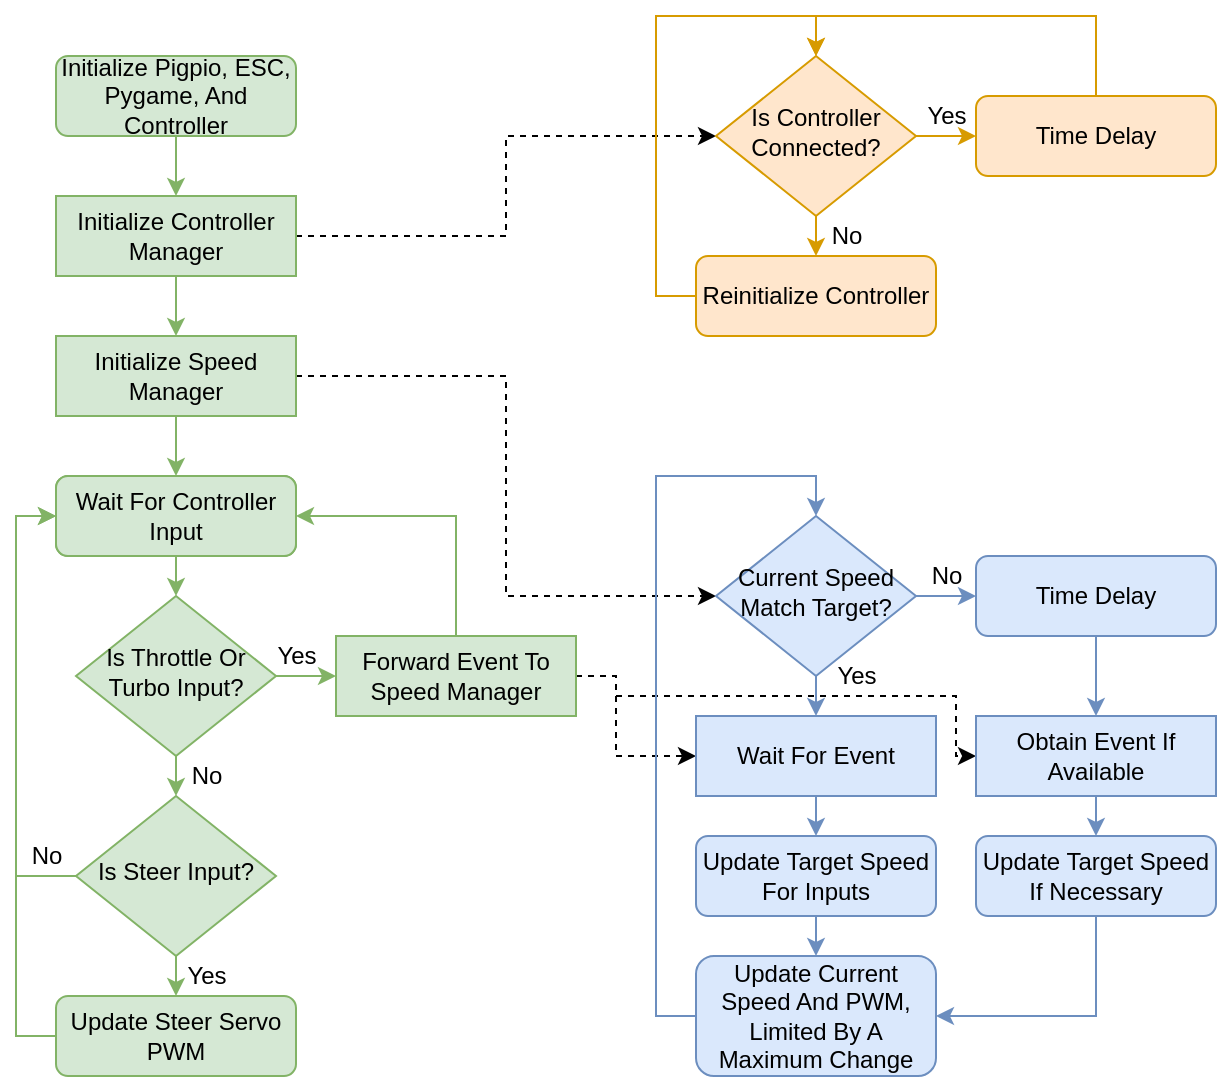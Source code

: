 <mxfile version="14.4.9" type="device"><diagram id="C5RBs43oDa-KdzZeNtuy" name="Page-1"><mxGraphModel dx="1420" dy="814" grid="1" gridSize="10" guides="1" tooltips="1" connect="1" arrows="1" fold="1" page="1" pageScale="1" pageWidth="827" pageHeight="1169" math="0" shadow="0"><root><mxCell id="WIyWlLk6GJQsqaUBKTNV-0"/><mxCell id="WIyWlLk6GJQsqaUBKTNV-1" parent="WIyWlLk6GJQsqaUBKTNV-0"/><mxCell id="X65-qd0hbub4bZ6yaqHX-1" style="edgeStyle=orthogonalEdgeStyle;rounded=0;orthogonalLoop=1;jettySize=auto;html=1;exitX=0.5;exitY=1;exitDx=0;exitDy=0;entryX=0.5;entryY=0;entryDx=0;entryDy=0;fillColor=#d5e8d4;strokeColor=#82b366;" edge="1" parent="WIyWlLk6GJQsqaUBKTNV-1" source="WIyWlLk6GJQsqaUBKTNV-3" target="X65-qd0hbub4bZ6yaqHX-0"><mxGeometry relative="1" as="geometry"/></mxCell><mxCell id="WIyWlLk6GJQsqaUBKTNV-3" value="Initialize Pigpio, ESC, Pygame, And Controller" style="rounded=1;whiteSpace=wrap;html=1;fontSize=12;glass=0;strokeWidth=1;shadow=0;fillColor=#d5e8d4;strokeColor=#82b366;" parent="WIyWlLk6GJQsqaUBKTNV-1" vertex="1"><mxGeometry x="110" y="75" width="120" height="40" as="geometry"/></mxCell><mxCell id="X65-qd0hbub4bZ6yaqHX-8" style="edgeStyle=orthogonalEdgeStyle;rounded=0;orthogonalLoop=1;jettySize=auto;html=1;exitX=0.5;exitY=1;exitDx=0;exitDy=0;entryX=0.5;entryY=0;entryDx=0;entryDy=0;fillColor=#d5e8d4;strokeColor=#82b366;" edge="1" parent="WIyWlLk6GJQsqaUBKTNV-1" source="WIyWlLk6GJQsqaUBKTNV-6" target="WIyWlLk6GJQsqaUBKTNV-10"><mxGeometry relative="1" as="geometry"/></mxCell><mxCell id="X65-qd0hbub4bZ6yaqHX-19" style="edgeStyle=orthogonalEdgeStyle;rounded=0;orthogonalLoop=1;jettySize=auto;html=1;exitX=1;exitY=0.5;exitDx=0;exitDy=0;entryX=0;entryY=0.5;entryDx=0;entryDy=0;fillColor=#d5e8d4;strokeColor=#82b366;" edge="1" parent="WIyWlLk6GJQsqaUBKTNV-1" source="WIyWlLk6GJQsqaUBKTNV-6" target="X65-qd0hbub4bZ6yaqHX-18"><mxGeometry relative="1" as="geometry"/></mxCell><mxCell id="WIyWlLk6GJQsqaUBKTNV-6" value="Is Throttle Or Turbo Input?" style="rhombus;whiteSpace=wrap;html=1;shadow=0;fontFamily=Helvetica;fontSize=12;align=center;strokeWidth=1;spacing=6;spacingTop=-4;fillColor=#d5e8d4;strokeColor=#82b366;" parent="WIyWlLk6GJQsqaUBKTNV-1" vertex="1"><mxGeometry x="120" y="345" width="100" height="80" as="geometry"/></mxCell><mxCell id="X65-qd0hbub4bZ6yaqHX-10" style="edgeStyle=orthogonalEdgeStyle;rounded=0;orthogonalLoop=1;jettySize=auto;html=1;exitX=0;exitY=0.5;exitDx=0;exitDy=0;entryX=0;entryY=0.5;entryDx=0;entryDy=0;fillColor=#d5e8d4;strokeColor=#82b366;" edge="1" parent="WIyWlLk6GJQsqaUBKTNV-1" source="WIyWlLk6GJQsqaUBKTNV-10" target="WIyWlLk6GJQsqaUBKTNV-11"><mxGeometry relative="1" as="geometry"/></mxCell><mxCell id="X65-qd0hbub4bZ6yaqHX-14" style="edgeStyle=orthogonalEdgeStyle;rounded=0;orthogonalLoop=1;jettySize=auto;html=1;exitX=0.5;exitY=1;exitDx=0;exitDy=0;entryX=0.5;entryY=0;entryDx=0;entryDy=0;fillColor=#d5e8d4;strokeColor=#82b366;" edge="1" parent="WIyWlLk6GJQsqaUBKTNV-1" source="WIyWlLk6GJQsqaUBKTNV-10" target="X65-qd0hbub4bZ6yaqHX-13"><mxGeometry relative="1" as="geometry"/></mxCell><mxCell id="WIyWlLk6GJQsqaUBKTNV-10" value="Is Steer Input?" style="rhombus;whiteSpace=wrap;html=1;shadow=0;fontFamily=Helvetica;fontSize=12;align=center;strokeWidth=1;spacing=6;spacingTop=-4;fillColor=#d5e8d4;strokeColor=#82b366;" parent="WIyWlLk6GJQsqaUBKTNV-1" vertex="1"><mxGeometry x="120" y="445" width="100" height="80" as="geometry"/></mxCell><mxCell id="X65-qd0hbub4bZ6yaqHX-7" style="edgeStyle=orthogonalEdgeStyle;rounded=0;orthogonalLoop=1;jettySize=auto;html=1;exitX=0.5;exitY=1;exitDx=0;exitDy=0;entryX=0.5;entryY=0;entryDx=0;entryDy=0;fillColor=#d5e8d4;strokeColor=#82b366;" edge="1" parent="WIyWlLk6GJQsqaUBKTNV-1" source="WIyWlLk6GJQsqaUBKTNV-11" target="WIyWlLk6GJQsqaUBKTNV-6"><mxGeometry relative="1" as="geometry"/></mxCell><mxCell id="WIyWlLk6GJQsqaUBKTNV-11" value="Wait For Controller Input" style="rounded=1;whiteSpace=wrap;html=1;fontSize=12;glass=0;strokeWidth=1;shadow=0;fillColor=#d5e8d4;strokeColor=#82b366;" parent="WIyWlLk6GJQsqaUBKTNV-1" vertex="1"><mxGeometry x="110" y="285" width="120" height="40" as="geometry"/></mxCell><mxCell id="X65-qd0hbub4bZ6yaqHX-3" style="edgeStyle=orthogonalEdgeStyle;rounded=0;orthogonalLoop=1;jettySize=auto;html=1;exitX=0.5;exitY=1;exitDx=0;exitDy=0;entryX=0.5;entryY=0;entryDx=0;entryDy=0;fillColor=#d5e8d4;strokeColor=#82b366;" edge="1" parent="WIyWlLk6GJQsqaUBKTNV-1" source="X65-qd0hbub4bZ6yaqHX-0" target="X65-qd0hbub4bZ6yaqHX-2"><mxGeometry relative="1" as="geometry"/></mxCell><mxCell id="X65-qd0hbub4bZ6yaqHX-50" style="edgeStyle=orthogonalEdgeStyle;rounded=0;orthogonalLoop=1;jettySize=auto;html=1;exitX=1;exitY=0.5;exitDx=0;exitDy=0;strokeColor=#000000;dashed=1;" edge="1" parent="WIyWlLk6GJQsqaUBKTNV-1" source="X65-qd0hbub4bZ6yaqHX-0" target="X65-qd0hbub4bZ6yaqHX-49"><mxGeometry relative="1" as="geometry"/></mxCell><mxCell id="X65-qd0hbub4bZ6yaqHX-0" value="Initialize Controller Manager" style="rounded=0;whiteSpace=wrap;html=1;fillColor=#d5e8d4;strokeColor=#82b366;" vertex="1" parent="WIyWlLk6GJQsqaUBKTNV-1"><mxGeometry x="110" y="145" width="120" height="40" as="geometry"/></mxCell><mxCell id="X65-qd0hbub4bZ6yaqHX-4" style="edgeStyle=orthogonalEdgeStyle;rounded=0;orthogonalLoop=1;jettySize=auto;html=1;exitX=0.5;exitY=1;exitDx=0;exitDy=0;entryX=0.5;entryY=0;entryDx=0;entryDy=0;fillColor=#d5e8d4;strokeColor=#82b366;" edge="1" parent="WIyWlLk6GJQsqaUBKTNV-1" source="X65-qd0hbub4bZ6yaqHX-2" target="WIyWlLk6GJQsqaUBKTNV-11"><mxGeometry relative="1" as="geometry"/></mxCell><mxCell id="X65-qd0hbub4bZ6yaqHX-26" style="edgeStyle=orthogonalEdgeStyle;rounded=0;orthogonalLoop=1;jettySize=auto;html=1;exitX=1;exitY=0.5;exitDx=0;exitDy=0;entryX=0;entryY=0.5;entryDx=0;entryDy=0;dashed=1;" edge="1" parent="WIyWlLk6GJQsqaUBKTNV-1" source="X65-qd0hbub4bZ6yaqHX-2" target="X65-qd0hbub4bZ6yaqHX-25"><mxGeometry relative="1" as="geometry"/></mxCell><mxCell id="X65-qd0hbub4bZ6yaqHX-2" value="Initialize Speed Manager" style="rounded=0;whiteSpace=wrap;html=1;fillColor=#d5e8d4;strokeColor=#82b366;" vertex="1" parent="WIyWlLk6GJQsqaUBKTNV-1"><mxGeometry x="110" y="215" width="120" height="40" as="geometry"/></mxCell><mxCell id="X65-qd0hbub4bZ6yaqHX-11" value="No" style="text;html=1;align=center;verticalAlign=middle;resizable=0;points=[];autosize=1;" vertex="1" parent="WIyWlLk6GJQsqaUBKTNV-1"><mxGeometry x="170" y="425" width="30" height="20" as="geometry"/></mxCell><mxCell id="X65-qd0hbub4bZ6yaqHX-12" value="No" style="text;html=1;align=center;verticalAlign=middle;resizable=0;points=[];autosize=1;" vertex="1" parent="WIyWlLk6GJQsqaUBKTNV-1"><mxGeometry x="90" y="465" width="30" height="20" as="geometry"/></mxCell><mxCell id="X65-qd0hbub4bZ6yaqHX-15" style="edgeStyle=orthogonalEdgeStyle;rounded=0;orthogonalLoop=1;jettySize=auto;html=1;exitX=0;exitY=0.5;exitDx=0;exitDy=0;entryX=0;entryY=0.5;entryDx=0;entryDy=0;fillColor=#d5e8d4;strokeColor=#82b366;" edge="1" parent="WIyWlLk6GJQsqaUBKTNV-1" source="X65-qd0hbub4bZ6yaqHX-13" target="WIyWlLk6GJQsqaUBKTNV-11"><mxGeometry relative="1" as="geometry"/></mxCell><mxCell id="X65-qd0hbub4bZ6yaqHX-13" value="Update Steer Servo PWM" style="rounded=1;whiteSpace=wrap;html=1;fontSize=12;glass=0;strokeWidth=1;shadow=0;fillColor=#d5e8d4;strokeColor=#82b366;" vertex="1" parent="WIyWlLk6GJQsqaUBKTNV-1"><mxGeometry x="110" y="545" width="120" height="40" as="geometry"/></mxCell><mxCell id="X65-qd0hbub4bZ6yaqHX-16" value="Yes" style="text;html=1;align=center;verticalAlign=middle;resizable=0;points=[];autosize=1;" vertex="1" parent="WIyWlLk6GJQsqaUBKTNV-1"><mxGeometry x="165" y="525" width="40" height="20" as="geometry"/></mxCell><mxCell id="X65-qd0hbub4bZ6yaqHX-23" style="edgeStyle=orthogonalEdgeStyle;rounded=0;orthogonalLoop=1;jettySize=auto;html=1;exitX=0.5;exitY=0;exitDx=0;exitDy=0;entryX=1;entryY=0.5;entryDx=0;entryDy=0;fillColor=#d5e8d4;strokeColor=#82b366;" edge="1" parent="WIyWlLk6GJQsqaUBKTNV-1" source="X65-qd0hbub4bZ6yaqHX-18" target="WIyWlLk6GJQsqaUBKTNV-11"><mxGeometry relative="1" as="geometry"/></mxCell><mxCell id="X65-qd0hbub4bZ6yaqHX-29" style="edgeStyle=orthogonalEdgeStyle;rounded=0;orthogonalLoop=1;jettySize=auto;html=1;exitX=1;exitY=0.5;exitDx=0;exitDy=0;entryX=0;entryY=0.5;entryDx=0;entryDy=0;dashed=1;strokeColor=#000000;" edge="1" parent="WIyWlLk6GJQsqaUBKTNV-1" source="X65-qd0hbub4bZ6yaqHX-18" target="X65-qd0hbub4bZ6yaqHX-28"><mxGeometry relative="1" as="geometry"><Array as="points"><mxPoint x="390" y="385"/><mxPoint x="390" y="425"/></Array></mxGeometry></mxCell><mxCell id="X65-qd0hbub4bZ6yaqHX-42" style="edgeStyle=orthogonalEdgeStyle;rounded=0;orthogonalLoop=1;jettySize=auto;html=1;exitX=1;exitY=0.5;exitDx=0;exitDy=0;entryX=0;entryY=0.5;entryDx=0;entryDy=0;strokeColor=#000000;dashed=1;" edge="1" parent="WIyWlLk6GJQsqaUBKTNV-1" source="X65-qd0hbub4bZ6yaqHX-18" target="X65-qd0hbub4bZ6yaqHX-38"><mxGeometry relative="1" as="geometry"><Array as="points"><mxPoint x="390" y="385"/><mxPoint x="390" y="395"/><mxPoint x="560" y="395"/><mxPoint x="560" y="425"/></Array></mxGeometry></mxCell><mxCell id="X65-qd0hbub4bZ6yaqHX-18" value="Forward Event To Speed Manager" style="rounded=0;whiteSpace=wrap;html=1;fillColor=#d5e8d4;strokeColor=#82b366;" vertex="1" parent="WIyWlLk6GJQsqaUBKTNV-1"><mxGeometry x="250" y="365" width="120" height="40" as="geometry"/></mxCell><mxCell id="X65-qd0hbub4bZ6yaqHX-20" value="Yes" style="text;html=1;align=center;verticalAlign=middle;resizable=0;points=[];autosize=1;" vertex="1" parent="WIyWlLk6GJQsqaUBKTNV-1"><mxGeometry x="210" y="365" width="40" height="20" as="geometry"/></mxCell><mxCell id="X65-qd0hbub4bZ6yaqHX-30" style="edgeStyle=orthogonalEdgeStyle;rounded=0;orthogonalLoop=1;jettySize=auto;html=1;exitX=0.5;exitY=1;exitDx=0;exitDy=0;entryX=0.5;entryY=0;entryDx=0;entryDy=0;strokeColor=#6c8ebf;fillColor=#dae8fc;" edge="1" parent="WIyWlLk6GJQsqaUBKTNV-1" source="X65-qd0hbub4bZ6yaqHX-25" target="X65-qd0hbub4bZ6yaqHX-28"><mxGeometry relative="1" as="geometry"/></mxCell><mxCell id="X65-qd0hbub4bZ6yaqHX-35" style="edgeStyle=orthogonalEdgeStyle;rounded=0;orthogonalLoop=1;jettySize=auto;html=1;exitX=1;exitY=0.5;exitDx=0;exitDy=0;entryX=0;entryY=0.5;entryDx=0;entryDy=0;strokeColor=#6c8ebf;fillColor=#dae8fc;" edge="1" parent="WIyWlLk6GJQsqaUBKTNV-1" source="X65-qd0hbub4bZ6yaqHX-25" target="X65-qd0hbub4bZ6yaqHX-34"><mxGeometry relative="1" as="geometry"/></mxCell><mxCell id="X65-qd0hbub4bZ6yaqHX-25" value="Current Speed&lt;br&gt;Match Target?" style="rhombus;whiteSpace=wrap;html=1;shadow=0;fontFamily=Helvetica;fontSize=12;align=center;strokeWidth=1;spacing=6;spacingTop=-4;fillColor=#dae8fc;strokeColor=#6c8ebf;" vertex="1" parent="WIyWlLk6GJQsqaUBKTNV-1"><mxGeometry x="440" y="305" width="100" height="80" as="geometry"/></mxCell><mxCell id="X65-qd0hbub4bZ6yaqHX-33" style="edgeStyle=orthogonalEdgeStyle;rounded=0;orthogonalLoop=1;jettySize=auto;html=1;exitX=0.5;exitY=1;exitDx=0;exitDy=0;entryX=0.5;entryY=0;entryDx=0;entryDy=0;strokeColor=#6c8ebf;fillColor=#dae8fc;" edge="1" parent="WIyWlLk6GJQsqaUBKTNV-1" source="X65-qd0hbub4bZ6yaqHX-28" target="X65-qd0hbub4bZ6yaqHX-32"><mxGeometry relative="1" as="geometry"/></mxCell><mxCell id="X65-qd0hbub4bZ6yaqHX-28" value="Wait For Event" style="rounded=0;whiteSpace=wrap;html=1;fillColor=#dae8fc;strokeColor=#6c8ebf;" vertex="1" parent="WIyWlLk6GJQsqaUBKTNV-1"><mxGeometry x="430" y="405" width="120" height="40" as="geometry"/></mxCell><mxCell id="X65-qd0hbub4bZ6yaqHX-31" value="Wait For Controller Input" style="rounded=1;whiteSpace=wrap;html=1;fontSize=12;glass=0;strokeWidth=1;shadow=0;fillColor=#d5e8d4;strokeColor=#82b366;" vertex="1" parent="WIyWlLk6GJQsqaUBKTNV-1"><mxGeometry x="110" y="285" width="120" height="40" as="geometry"/></mxCell><mxCell id="X65-qd0hbub4bZ6yaqHX-44" style="edgeStyle=orthogonalEdgeStyle;rounded=0;orthogonalLoop=1;jettySize=auto;html=1;exitX=0.5;exitY=1;exitDx=0;exitDy=0;entryX=0.5;entryY=0;entryDx=0;entryDy=0;strokeColor=#6c8ebf;fillColor=#dae8fc;" edge="1" parent="WIyWlLk6GJQsqaUBKTNV-1" source="X65-qd0hbub4bZ6yaqHX-32" target="X65-qd0hbub4bZ6yaqHX-43"><mxGeometry relative="1" as="geometry"/></mxCell><mxCell id="X65-qd0hbub4bZ6yaqHX-32" value="Update Target Speed For Inputs" style="rounded=1;whiteSpace=wrap;html=1;fontSize=12;glass=0;strokeWidth=1;shadow=0;fillColor=#dae8fc;strokeColor=#6c8ebf;" vertex="1" parent="WIyWlLk6GJQsqaUBKTNV-1"><mxGeometry x="430" y="465" width="120" height="40" as="geometry"/></mxCell><mxCell id="X65-qd0hbub4bZ6yaqHX-39" style="edgeStyle=orthogonalEdgeStyle;rounded=0;orthogonalLoop=1;jettySize=auto;html=1;exitX=0.5;exitY=1;exitDx=0;exitDy=0;entryX=0.5;entryY=0;entryDx=0;entryDy=0;strokeColor=#6c8ebf;fillColor=#dae8fc;" edge="1" parent="WIyWlLk6GJQsqaUBKTNV-1" source="X65-qd0hbub4bZ6yaqHX-34" target="X65-qd0hbub4bZ6yaqHX-38"><mxGeometry relative="1" as="geometry"/></mxCell><mxCell id="X65-qd0hbub4bZ6yaqHX-34" value="Time Delay" style="rounded=1;whiteSpace=wrap;html=1;fontSize=12;glass=0;strokeWidth=1;shadow=0;fillColor=#dae8fc;strokeColor=#6c8ebf;" vertex="1" parent="WIyWlLk6GJQsqaUBKTNV-1"><mxGeometry x="570" y="325" width="120" height="40" as="geometry"/></mxCell><mxCell id="X65-qd0hbub4bZ6yaqHX-41" style="edgeStyle=orthogonalEdgeStyle;rounded=0;orthogonalLoop=1;jettySize=auto;html=1;exitX=0.5;exitY=1;exitDx=0;exitDy=0;entryX=0.5;entryY=0;entryDx=0;entryDy=0;strokeColor=#6c8ebf;fillColor=#dae8fc;" edge="1" parent="WIyWlLk6GJQsqaUBKTNV-1" source="X65-qd0hbub4bZ6yaqHX-38" target="X65-qd0hbub4bZ6yaqHX-40"><mxGeometry relative="1" as="geometry"/></mxCell><mxCell id="X65-qd0hbub4bZ6yaqHX-38" value="Obtain Event If Available" style="rounded=0;whiteSpace=wrap;html=1;fillColor=#dae8fc;strokeColor=#6c8ebf;" vertex="1" parent="WIyWlLk6GJQsqaUBKTNV-1"><mxGeometry x="570" y="405" width="120" height="40" as="geometry"/></mxCell><mxCell id="X65-qd0hbub4bZ6yaqHX-45" style="edgeStyle=orthogonalEdgeStyle;rounded=0;orthogonalLoop=1;jettySize=auto;html=1;exitX=0.5;exitY=1;exitDx=0;exitDy=0;entryX=1;entryY=0.5;entryDx=0;entryDy=0;strokeColor=#6c8ebf;fillColor=#dae8fc;" edge="1" parent="WIyWlLk6GJQsqaUBKTNV-1" source="X65-qd0hbub4bZ6yaqHX-40" target="X65-qd0hbub4bZ6yaqHX-43"><mxGeometry relative="1" as="geometry"/></mxCell><mxCell id="X65-qd0hbub4bZ6yaqHX-40" value="Update Target Speed If Necessary" style="rounded=1;whiteSpace=wrap;html=1;fontSize=12;glass=0;strokeWidth=1;shadow=0;fillColor=#dae8fc;strokeColor=#6c8ebf;" vertex="1" parent="WIyWlLk6GJQsqaUBKTNV-1"><mxGeometry x="570" y="465" width="120" height="40" as="geometry"/></mxCell><mxCell id="X65-qd0hbub4bZ6yaqHX-46" style="edgeStyle=orthogonalEdgeStyle;rounded=0;orthogonalLoop=1;jettySize=auto;html=1;exitX=0;exitY=0.5;exitDx=0;exitDy=0;entryX=0.5;entryY=0;entryDx=0;entryDy=0;strokeColor=#6c8ebf;fillColor=#dae8fc;" edge="1" parent="WIyWlLk6GJQsqaUBKTNV-1" source="X65-qd0hbub4bZ6yaqHX-43" target="X65-qd0hbub4bZ6yaqHX-25"><mxGeometry relative="1" as="geometry"><Array as="points"><mxPoint x="410" y="555"/><mxPoint x="410" y="285"/><mxPoint x="490" y="285"/></Array></mxGeometry></mxCell><mxCell id="X65-qd0hbub4bZ6yaqHX-43" value="Update Current Speed And PWM,&lt;br&gt;Limited By A Maximum Change" style="rounded=1;whiteSpace=wrap;html=1;fontSize=12;glass=0;strokeWidth=1;shadow=0;fillColor=#dae8fc;strokeColor=#6c8ebf;" vertex="1" parent="WIyWlLk6GJQsqaUBKTNV-1"><mxGeometry x="430" y="525" width="120" height="60" as="geometry"/></mxCell><mxCell id="X65-qd0hbub4bZ6yaqHX-55" style="edgeStyle=orthogonalEdgeStyle;rounded=0;orthogonalLoop=1;jettySize=auto;html=1;exitX=0.5;exitY=1;exitDx=0;exitDy=0;entryX=0.5;entryY=0;entryDx=0;entryDy=0;strokeColor=#d79b00;fillColor=#ffe6cc;" edge="1" parent="WIyWlLk6GJQsqaUBKTNV-1" source="X65-qd0hbub4bZ6yaqHX-49" target="X65-qd0hbub4bZ6yaqHX-54"><mxGeometry relative="1" as="geometry"/></mxCell><mxCell id="X65-qd0hbub4bZ6yaqHX-59" style="edgeStyle=orthogonalEdgeStyle;rounded=0;orthogonalLoop=1;jettySize=auto;html=1;exitX=1;exitY=0.5;exitDx=0;exitDy=0;entryX=0;entryY=0.5;entryDx=0;entryDy=0;strokeColor=#d79b00;fillColor=#ffe6cc;" edge="1" parent="WIyWlLk6GJQsqaUBKTNV-1" source="X65-qd0hbub4bZ6yaqHX-49" target="X65-qd0hbub4bZ6yaqHX-58"><mxGeometry relative="1" as="geometry"/></mxCell><mxCell id="X65-qd0hbub4bZ6yaqHX-49" value="Is Controller Connected?" style="rhombus;whiteSpace=wrap;html=1;shadow=0;fontFamily=Helvetica;fontSize=12;align=center;strokeWidth=1;spacing=6;spacingTop=-4;fillColor=#ffe6cc;strokeColor=#d79b00;" vertex="1" parent="WIyWlLk6GJQsqaUBKTNV-1"><mxGeometry x="440" y="75" width="100" height="80" as="geometry"/></mxCell><mxCell id="X65-qd0hbub4bZ6yaqHX-51" value="No" style="text;html=1;align=center;verticalAlign=middle;resizable=0;points=[];autosize=1;" vertex="1" parent="WIyWlLk6GJQsqaUBKTNV-1"><mxGeometry x="540" y="325" width="30" height="20" as="geometry"/></mxCell><mxCell id="X65-qd0hbub4bZ6yaqHX-52" value="Yes" style="text;html=1;align=center;verticalAlign=middle;resizable=0;points=[];autosize=1;" vertex="1" parent="WIyWlLk6GJQsqaUBKTNV-1"><mxGeometry x="490" y="375" width="40" height="20" as="geometry"/></mxCell><mxCell id="X65-qd0hbub4bZ6yaqHX-57" style="edgeStyle=orthogonalEdgeStyle;rounded=0;orthogonalLoop=1;jettySize=auto;html=1;exitX=0;exitY=0.5;exitDx=0;exitDy=0;entryX=0.5;entryY=0;entryDx=0;entryDy=0;strokeColor=#d79b00;fillColor=#ffe6cc;" edge="1" parent="WIyWlLk6GJQsqaUBKTNV-1" source="X65-qd0hbub4bZ6yaqHX-54" target="X65-qd0hbub4bZ6yaqHX-49"><mxGeometry relative="1" as="geometry"><Array as="points"><mxPoint x="410" y="195"/><mxPoint x="410" y="55"/><mxPoint x="490" y="55"/></Array></mxGeometry></mxCell><mxCell id="X65-qd0hbub4bZ6yaqHX-54" value="Reinitialize Controller" style="rounded=1;whiteSpace=wrap;html=1;fontSize=12;glass=0;strokeWidth=1;shadow=0;fillColor=#ffe6cc;strokeColor=#d79b00;" vertex="1" parent="WIyWlLk6GJQsqaUBKTNV-1"><mxGeometry x="430" y="175" width="120" height="40" as="geometry"/></mxCell><mxCell id="X65-qd0hbub4bZ6yaqHX-56" value="No" style="text;html=1;align=center;verticalAlign=middle;resizable=0;points=[];autosize=1;" vertex="1" parent="WIyWlLk6GJQsqaUBKTNV-1"><mxGeometry x="490" y="155" width="30" height="20" as="geometry"/></mxCell><mxCell id="X65-qd0hbub4bZ6yaqHX-61" style="edgeStyle=orthogonalEdgeStyle;rounded=0;orthogonalLoop=1;jettySize=auto;html=1;exitX=0.5;exitY=0;exitDx=0;exitDy=0;entryX=0.5;entryY=0;entryDx=0;entryDy=0;strokeColor=#d79b00;fillColor=#ffe6cc;" edge="1" parent="WIyWlLk6GJQsqaUBKTNV-1" source="X65-qd0hbub4bZ6yaqHX-58" target="X65-qd0hbub4bZ6yaqHX-49"><mxGeometry relative="1" as="geometry"><Array as="points"><mxPoint x="630" y="55"/><mxPoint x="490" y="55"/></Array></mxGeometry></mxCell><mxCell id="X65-qd0hbub4bZ6yaqHX-58" value="Time Delay" style="rounded=1;whiteSpace=wrap;html=1;fontSize=12;glass=0;strokeWidth=1;shadow=0;fillColor=#ffe6cc;strokeColor=#d79b00;" vertex="1" parent="WIyWlLk6GJQsqaUBKTNV-1"><mxGeometry x="570" y="95" width="120" height="40" as="geometry"/></mxCell><mxCell id="X65-qd0hbub4bZ6yaqHX-60" value="Yes" style="text;html=1;align=center;verticalAlign=middle;resizable=0;points=[];autosize=1;" vertex="1" parent="WIyWlLk6GJQsqaUBKTNV-1"><mxGeometry x="535" y="95" width="40" height="20" as="geometry"/></mxCell></root></mxGraphModel></diagram></mxfile>